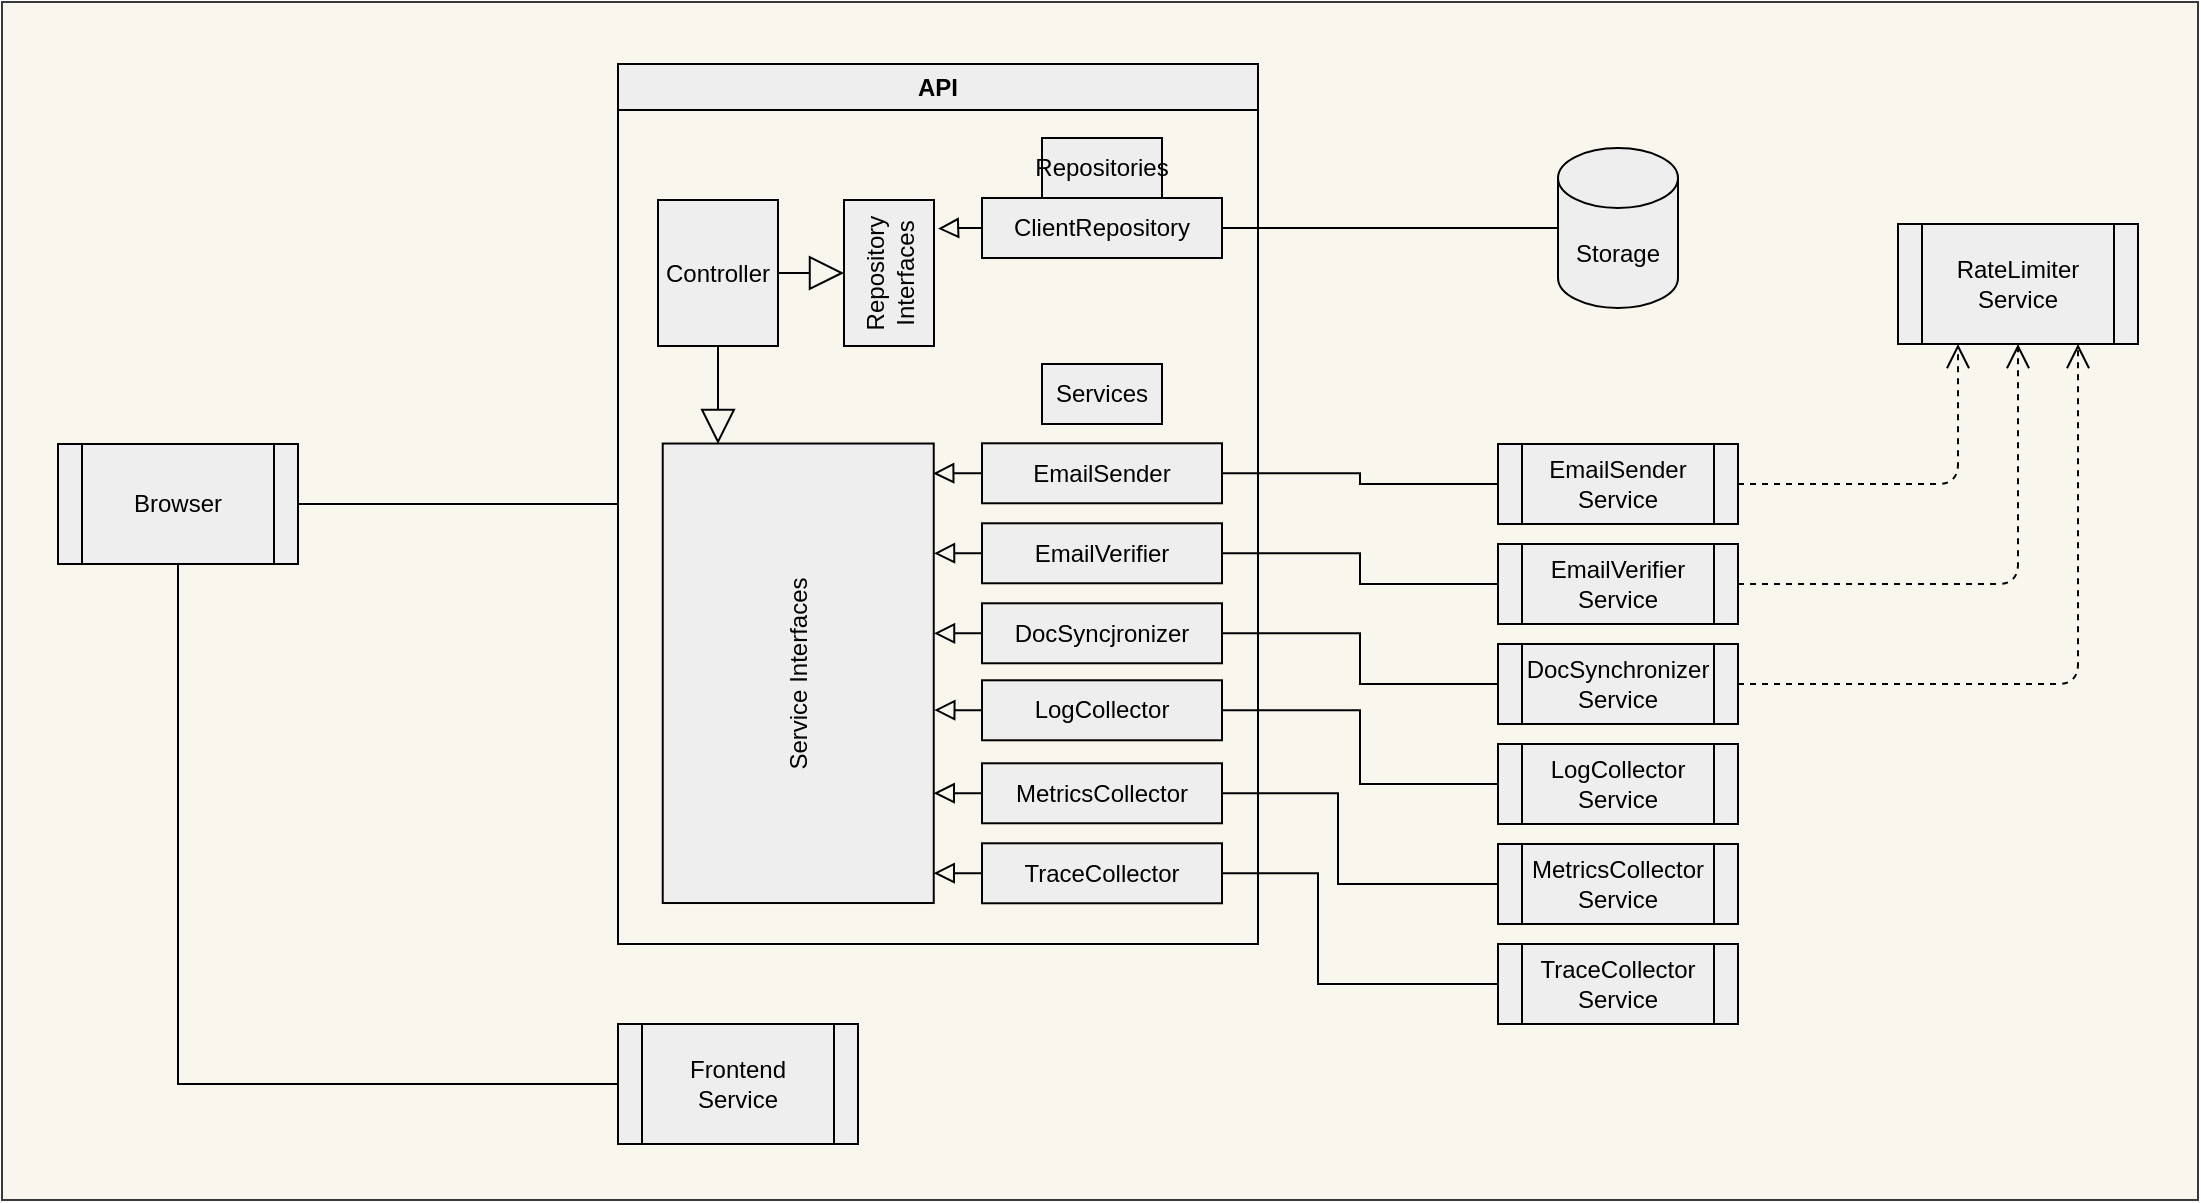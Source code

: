 <mxfile>
    <diagram id="VFYJk5reFoKGlLGRayXy" name="Page-1">
        <mxGraphModel dx="1325" dy="1077" grid="0" gridSize="10" guides="1" tooltips="1" connect="1" arrows="1" fold="1" page="1" pageScale="1" pageWidth="1169" pageHeight="827" background="#FFFFFF" math="0" shadow="0">
            <root>
                <mxCell id="0"/>
                <mxCell id="1" parent="0"/>
                <mxCell id="53" value="" style="rounded=0;whiteSpace=wrap;html=1;strokeColor=#36393d;fillColor=#f9f7ed;" vertex="1" parent="1">
                    <mxGeometry x="52" y="89" width="1098" height="599" as="geometry"/>
                </mxCell>
                <mxCell id="4" value="Frontend&lt;br&gt;Service" style="shape=process;whiteSpace=wrap;html=1;backgroundOutline=1;fillColor=#eeeeee;strokeColor=#000000;fontColor=#000000;" vertex="1" parent="1">
                    <mxGeometry x="360" y="600" width="120" height="60" as="geometry"/>
                </mxCell>
                <mxCell id="51" style="edgeStyle=orthogonalEdgeStyle;rounded=0;html=1;exitX=0.5;exitY=1;exitDx=0;exitDy=0;entryX=0;entryY=0.5;entryDx=0;entryDy=0;endArrow=none;endFill=0;endSize=10;fillColor=#eeeeee;strokeColor=#000000;fontColor=#000000;" edge="1" parent="1" source="5" target="4">
                    <mxGeometry relative="1" as="geometry"/>
                </mxCell>
                <mxCell id="52" style="edgeStyle=orthogonalEdgeStyle;rounded=0;html=1;exitX=1;exitY=0.5;exitDx=0;exitDy=0;entryX=0;entryY=0.5;entryDx=0;entryDy=0;endArrow=none;endFill=0;endSize=10;fillColor=#eeeeee;strokeColor=#000000;fontColor=#000000;" edge="1" parent="1" source="5" target="13">
                    <mxGeometry relative="1" as="geometry"/>
                </mxCell>
                <mxCell id="5" value="Browser" style="shape=process;whiteSpace=wrap;html=1;backgroundOutline=1;fillColor=#eeeeee;strokeColor=#000000;fontColor=#000000;" vertex="1" parent="1">
                    <mxGeometry x="80" y="310" width="120" height="60" as="geometry"/>
                </mxCell>
                <mxCell id="6" value="RateLimiter&lt;br&gt;Service" style="shape=process;whiteSpace=wrap;html=1;backgroundOutline=1;fillColor=#eeeeee;strokeColor=#000000;fontColor=#000000;" vertex="1" parent="1">
                    <mxGeometry x="1000" y="200" width="120" height="60" as="geometry"/>
                </mxCell>
                <mxCell id="14" style="edgeStyle=orthogonalEdgeStyle;html=1;exitX=1;exitY=0.5;exitDx=0;exitDy=0;entryX=0.25;entryY=1;entryDx=0;entryDy=0;endArrow=open;endFill=0;endSize=10;dashed=1;fillColor=#eeeeee;strokeColor=#000000;fontColor=#000000;" edge="1" parent="1" source="7" target="6">
                    <mxGeometry relative="1" as="geometry"/>
                </mxCell>
                <mxCell id="7" value="EmailSender&lt;br&gt;Service" style="shape=process;whiteSpace=wrap;html=1;backgroundOutline=1;fillColor=#eeeeee;strokeColor=#000000;fontColor=#000000;" vertex="1" parent="1">
                    <mxGeometry x="800" y="310" width="120" height="40" as="geometry"/>
                </mxCell>
                <mxCell id="15" style="edgeStyle=orthogonalEdgeStyle;html=1;exitX=1;exitY=0.5;exitDx=0;exitDy=0;entryX=0.5;entryY=1;entryDx=0;entryDy=0;endArrow=open;endFill=0;endSize=10;dashed=1;fillColor=#eeeeee;strokeColor=#000000;fontColor=#000000;" edge="1" parent="1" source="8" target="6">
                    <mxGeometry relative="1" as="geometry"/>
                </mxCell>
                <mxCell id="8" value="EmailVerifier&lt;br&gt;Service" style="shape=process;whiteSpace=wrap;html=1;backgroundOutline=1;fillColor=#eeeeee;strokeColor=#000000;fontColor=#000000;" vertex="1" parent="1">
                    <mxGeometry x="800" y="360" width="120" height="40" as="geometry"/>
                </mxCell>
                <mxCell id="16" style="edgeStyle=orthogonalEdgeStyle;html=1;exitX=1;exitY=0.5;exitDx=0;exitDy=0;entryX=0.75;entryY=1;entryDx=0;entryDy=0;endArrow=open;endFill=0;endSize=10;dashed=1;fillColor=#eeeeee;strokeColor=#000000;fontColor=#000000;" edge="1" parent="1" source="9" target="6">
                    <mxGeometry relative="1" as="geometry"/>
                </mxCell>
                <mxCell id="9" value="DocSynchronizer&lt;br&gt;Service" style="shape=process;whiteSpace=wrap;html=1;backgroundOutline=1;fillColor=#eeeeee;strokeColor=#000000;fontColor=#000000;" vertex="1" parent="1">
                    <mxGeometry x="800" y="410" width="120" height="40" as="geometry"/>
                </mxCell>
                <mxCell id="10" value="LogCollector&lt;br&gt;Service" style="shape=process;whiteSpace=wrap;html=1;backgroundOutline=1;fillColor=#eeeeee;strokeColor=#000000;fontColor=#000000;" vertex="1" parent="1">
                    <mxGeometry x="800" y="460" width="120" height="40" as="geometry"/>
                </mxCell>
                <mxCell id="11" value="MetricsCollector&lt;br&gt;Service" style="shape=process;whiteSpace=wrap;html=1;backgroundOutline=1;fillColor=#eeeeee;strokeColor=#000000;fontColor=#000000;" vertex="1" parent="1">
                    <mxGeometry x="800" y="510" width="120" height="40" as="geometry"/>
                </mxCell>
                <mxCell id="12" value="TraceCollector&lt;br&gt;Service" style="shape=process;whiteSpace=wrap;html=1;backgroundOutline=1;fillColor=#eeeeee;strokeColor=#000000;fontColor=#000000;" vertex="1" parent="1">
                    <mxGeometry x="800" y="560" width="120" height="40" as="geometry"/>
                </mxCell>
                <mxCell id="13" value="API" style="swimlane;whiteSpace=wrap;html=1;collapsible=0;fillColor=#eeeeee;strokeColor=#000000;fontColor=#000000;" vertex="1" parent="1">
                    <mxGeometry x="360" y="120" width="320" height="440" as="geometry"/>
                </mxCell>
                <mxCell id="36" style="edgeStyle=orthogonalEdgeStyle;html=1;exitX=0;exitY=0.5;exitDx=0;exitDy=0;entryX=0.935;entryY=0.998;entryDx=0;entryDy=0;entryPerimeter=0;endArrow=block;endFill=0;endSize=8;fillColor=#eeeeee;strokeColor=#000000;fontColor=#000000;" edge="1" parent="13" source="2" target="26">
                    <mxGeometry relative="1" as="geometry"/>
                </mxCell>
                <mxCell id="2" value="EmailSender" style="rounded=0;whiteSpace=wrap;html=1;fillColor=#eeeeee;strokeColor=#000000;fontColor=#000000;" vertex="1" parent="13">
                    <mxGeometry x="182" y="189.64" width="120" height="30" as="geometry"/>
                </mxCell>
                <mxCell id="40" style="edgeStyle=orthogonalEdgeStyle;html=1;exitX=0;exitY=0.5;exitDx=0;exitDy=0;entryX=0.761;entryY=1.001;entryDx=0;entryDy=0;entryPerimeter=0;endArrow=block;endFill=0;endSize=8;fillColor=#eeeeee;strokeColor=#000000;fontColor=#000000;" edge="1" parent="13" source="18" target="26">
                    <mxGeometry relative="1" as="geometry"/>
                </mxCell>
                <mxCell id="18" value="EmailVerifier" style="rounded=0;whiteSpace=wrap;html=1;fillColor=#eeeeee;strokeColor=#000000;fontColor=#000000;" vertex="1" parent="13">
                    <mxGeometry x="182" y="229.64" width="120" height="30" as="geometry"/>
                </mxCell>
                <mxCell id="38" style="edgeStyle=orthogonalEdgeStyle;html=1;exitX=0;exitY=0.5;exitDx=0;exitDy=0;entryX=0.587;entryY=1.001;entryDx=0;entryDy=0;entryPerimeter=0;endArrow=block;endFill=0;endSize=8;fillColor=#eeeeee;strokeColor=#000000;fontColor=#000000;" edge="1" parent="13" source="19" target="26">
                    <mxGeometry relative="1" as="geometry"/>
                </mxCell>
                <mxCell id="19" value="DocSyncjronizer" style="rounded=0;whiteSpace=wrap;html=1;fillColor=#eeeeee;strokeColor=#000000;fontColor=#000000;" vertex="1" parent="13">
                    <mxGeometry x="182" y="269.64" width="120" height="30" as="geometry"/>
                </mxCell>
                <mxCell id="41" style="edgeStyle=orthogonalEdgeStyle;html=1;exitX=0;exitY=0.5;exitDx=0;exitDy=0;entryX=0.42;entryY=1.002;entryDx=0;entryDy=0;entryPerimeter=0;endArrow=block;endFill=0;endSize=8;fillColor=#eeeeee;strokeColor=#000000;fontColor=#000000;" edge="1" parent="13" source="20" target="26">
                    <mxGeometry relative="1" as="geometry"/>
                </mxCell>
                <mxCell id="20" value="LogCollector" style="rounded=0;whiteSpace=wrap;html=1;fillColor=#eeeeee;strokeColor=#000000;fontColor=#000000;" vertex="1" parent="13">
                    <mxGeometry x="182" y="308.14" width="120" height="30" as="geometry"/>
                </mxCell>
                <mxCell id="42" style="edgeStyle=orthogonalEdgeStyle;html=1;exitX=0;exitY=0.5;exitDx=0;exitDy=0;entryX=0.239;entryY=1;entryDx=0;entryDy=0;entryPerimeter=0;endArrow=block;endFill=0;endSize=8;fillColor=#eeeeee;strokeColor=#000000;fontColor=#000000;" edge="1" parent="13" source="21" target="26">
                    <mxGeometry relative="1" as="geometry"/>
                </mxCell>
                <mxCell id="21" value="MetricsCollector" style="rounded=0;whiteSpace=wrap;html=1;fillColor=#eeeeee;strokeColor=#000000;fontColor=#000000;" vertex="1" parent="13">
                    <mxGeometry x="182" y="349.64" width="120" height="30" as="geometry"/>
                </mxCell>
                <mxCell id="43" style="edgeStyle=orthogonalEdgeStyle;html=1;exitX=0;exitY=0.5;exitDx=0;exitDy=0;entryX=0.065;entryY=1;entryDx=0;entryDy=0;entryPerimeter=0;endArrow=block;endFill=0;endSize=8;fillColor=#eeeeee;strokeColor=#000000;fontColor=#000000;" edge="1" parent="13" source="22" target="26">
                    <mxGeometry relative="1" as="geometry"/>
                </mxCell>
                <mxCell id="22" value="TraceCollector" style="rounded=0;whiteSpace=wrap;html=1;fillColor=#eeeeee;strokeColor=#000000;fontColor=#000000;" vertex="1" parent="13">
                    <mxGeometry x="182" y="389.64" width="120" height="30" as="geometry"/>
                </mxCell>
                <mxCell id="23" value="Services" style="text;html=1;strokeColor=#000000;fillColor=#eeeeee;align=center;verticalAlign=middle;whiteSpace=wrap;rounded=0;fontColor=#000000;" vertex="1" parent="13">
                    <mxGeometry x="212" y="150" width="60" height="30" as="geometry"/>
                </mxCell>
                <mxCell id="33" style="edgeStyle=orthogonalEdgeStyle;html=1;exitX=0;exitY=0.5;exitDx=0;exitDy=0;entryX=0.804;entryY=1.044;entryDx=0;entryDy=0;entryPerimeter=0;endArrow=block;endFill=0;endSize=8;fillColor=#eeeeee;strokeColor=#000000;fontColor=#000000;" edge="1" parent="13" source="24" target="27">
                    <mxGeometry relative="1" as="geometry"/>
                </mxCell>
                <mxCell id="24" value="ClientRepository" style="rounded=0;whiteSpace=wrap;html=1;fillColor=#eeeeee;strokeColor=#000000;fontColor=#000000;" vertex="1" parent="13">
                    <mxGeometry x="182" y="67" width="120" height="30" as="geometry"/>
                </mxCell>
                <mxCell id="26" value="Service Interfaces" style="rounded=0;whiteSpace=wrap;html=1;rotation=-90;fillColor=#eeeeee;strokeColor=#000000;fontColor=#000000;" vertex="1" parent="13">
                    <mxGeometry x="-24.76" y="236.88" width="229.75" height="135.51" as="geometry"/>
                </mxCell>
                <mxCell id="27" value="Repository&lt;br&gt;Interfaces" style="rounded=0;whiteSpace=wrap;html=1;rotation=-90;fillColor=#eeeeee;strokeColor=#000000;fontColor=#000000;" vertex="1" parent="13">
                    <mxGeometry x="99" y="82" width="73" height="45" as="geometry"/>
                </mxCell>
                <mxCell id="28" value="Repositories" style="text;html=1;strokeColor=#000000;fillColor=#eeeeee;align=center;verticalAlign=middle;whiteSpace=wrap;rounded=0;fontColor=#000000;" vertex="1" parent="13">
                    <mxGeometry x="212" y="37" width="60" height="30" as="geometry"/>
                </mxCell>
                <mxCell id="30" style="edgeStyle=orthogonalEdgeStyle;html=1;exitX=1;exitY=0.5;exitDx=0;exitDy=0;entryX=0.5;entryY=0;entryDx=0;entryDy=0;endArrow=block;endFill=0;endSize=15;fillColor=#eeeeee;strokeColor=#000000;fontColor=#000000;" edge="1" parent="13" source="29" target="27">
                    <mxGeometry relative="1" as="geometry"/>
                </mxCell>
                <mxCell id="31" style="edgeStyle=orthogonalEdgeStyle;html=1;exitX=0.5;exitY=1;exitDx=0;exitDy=0;endArrow=block;endFill=0;endSize=15;fillColor=#eeeeee;strokeColor=#000000;fontColor=#000000;" edge="1" parent="13" source="29">
                    <mxGeometry relative="1" as="geometry">
                        <mxPoint x="50" y="190" as="targetPoint"/>
                    </mxGeometry>
                </mxCell>
                <mxCell id="29" value="Controller" style="rounded=0;whiteSpace=wrap;html=1;fillColor=#eeeeee;strokeColor=#000000;fontColor=#000000;" vertex="1" parent="13">
                    <mxGeometry x="20" y="68" width="60" height="73" as="geometry"/>
                </mxCell>
                <mxCell id="17" value="Storage" style="shape=cylinder3;whiteSpace=wrap;html=1;boundedLbl=1;backgroundOutline=1;size=15;fillColor=#eeeeee;strokeColor=#000000;fontColor=#000000;" vertex="1" parent="1">
                    <mxGeometry x="830" y="162" width="60" height="80" as="geometry"/>
                </mxCell>
                <mxCell id="44" style="edgeStyle=orthogonalEdgeStyle;html=1;exitX=1;exitY=0.5;exitDx=0;exitDy=0;entryX=0;entryY=0.5;entryDx=0;entryDy=0;entryPerimeter=0;endArrow=none;endFill=0;endSize=10;fillColor=#eeeeee;strokeColor=#000000;fontColor=#000000;" edge="1" parent="1" source="24" target="17">
                    <mxGeometry relative="1" as="geometry"/>
                </mxCell>
                <mxCell id="45" style="edgeStyle=orthogonalEdgeStyle;html=1;exitX=1;exitY=0.5;exitDx=0;exitDy=0;entryX=0;entryY=0.5;entryDx=0;entryDy=0;endArrow=none;endFill=0;endSize=10;rounded=0;fillColor=#eeeeee;strokeColor=#000000;fontColor=#000000;" edge="1" parent="1" source="2" target="7">
                    <mxGeometry relative="1" as="geometry"/>
                </mxCell>
                <mxCell id="46" style="edgeStyle=orthogonalEdgeStyle;rounded=0;html=1;exitX=1;exitY=0.5;exitDx=0;exitDy=0;entryX=0;entryY=0.5;entryDx=0;entryDy=0;endArrow=none;endFill=0;endSize=10;fillColor=#eeeeee;strokeColor=#000000;fontColor=#000000;" edge="1" parent="1" source="18" target="8">
                    <mxGeometry relative="1" as="geometry"/>
                </mxCell>
                <mxCell id="47" style="edgeStyle=orthogonalEdgeStyle;rounded=0;html=1;exitX=1;exitY=0.5;exitDx=0;exitDy=0;entryX=0;entryY=0.5;entryDx=0;entryDy=0;endArrow=none;endFill=0;endSize=10;fillColor=#eeeeee;strokeColor=#000000;fontColor=#000000;" edge="1" parent="1" source="19" target="9">
                    <mxGeometry relative="1" as="geometry"/>
                </mxCell>
                <mxCell id="48" style="edgeStyle=orthogonalEdgeStyle;rounded=0;html=1;exitX=1;exitY=0.5;exitDx=0;exitDy=0;entryX=0;entryY=0.5;entryDx=0;entryDy=0;endArrow=none;endFill=0;endSize=10;fillColor=#eeeeee;strokeColor=#000000;fontColor=#000000;" edge="1" parent="1" source="20" target="10">
                    <mxGeometry relative="1" as="geometry"/>
                </mxCell>
                <mxCell id="49" style="edgeStyle=orthogonalEdgeStyle;rounded=0;html=1;exitX=1;exitY=0.5;exitDx=0;exitDy=0;entryX=0;entryY=0.5;entryDx=0;entryDy=0;endArrow=none;endFill=0;endSize=10;fillColor=#eeeeee;strokeColor=#000000;fontColor=#000000;" edge="1" parent="1" source="21" target="11">
                    <mxGeometry relative="1" as="geometry">
                        <Array as="points">
                            <mxPoint x="720" y="485"/>
                            <mxPoint x="720" y="530"/>
                        </Array>
                    </mxGeometry>
                </mxCell>
                <mxCell id="50" style="edgeStyle=orthogonalEdgeStyle;rounded=0;html=1;exitX=1;exitY=0.5;exitDx=0;exitDy=0;entryX=0;entryY=0.5;entryDx=0;entryDy=0;endArrow=none;endFill=0;endSize=10;fillColor=#eeeeee;strokeColor=#000000;fontColor=#000000;" edge="1" parent="1" source="22" target="12">
                    <mxGeometry relative="1" as="geometry">
                        <Array as="points">
                            <mxPoint x="710" y="525"/>
                            <mxPoint x="710" y="580"/>
                        </Array>
                    </mxGeometry>
                </mxCell>
            </root>
        </mxGraphModel>
    </diagram>
</mxfile>